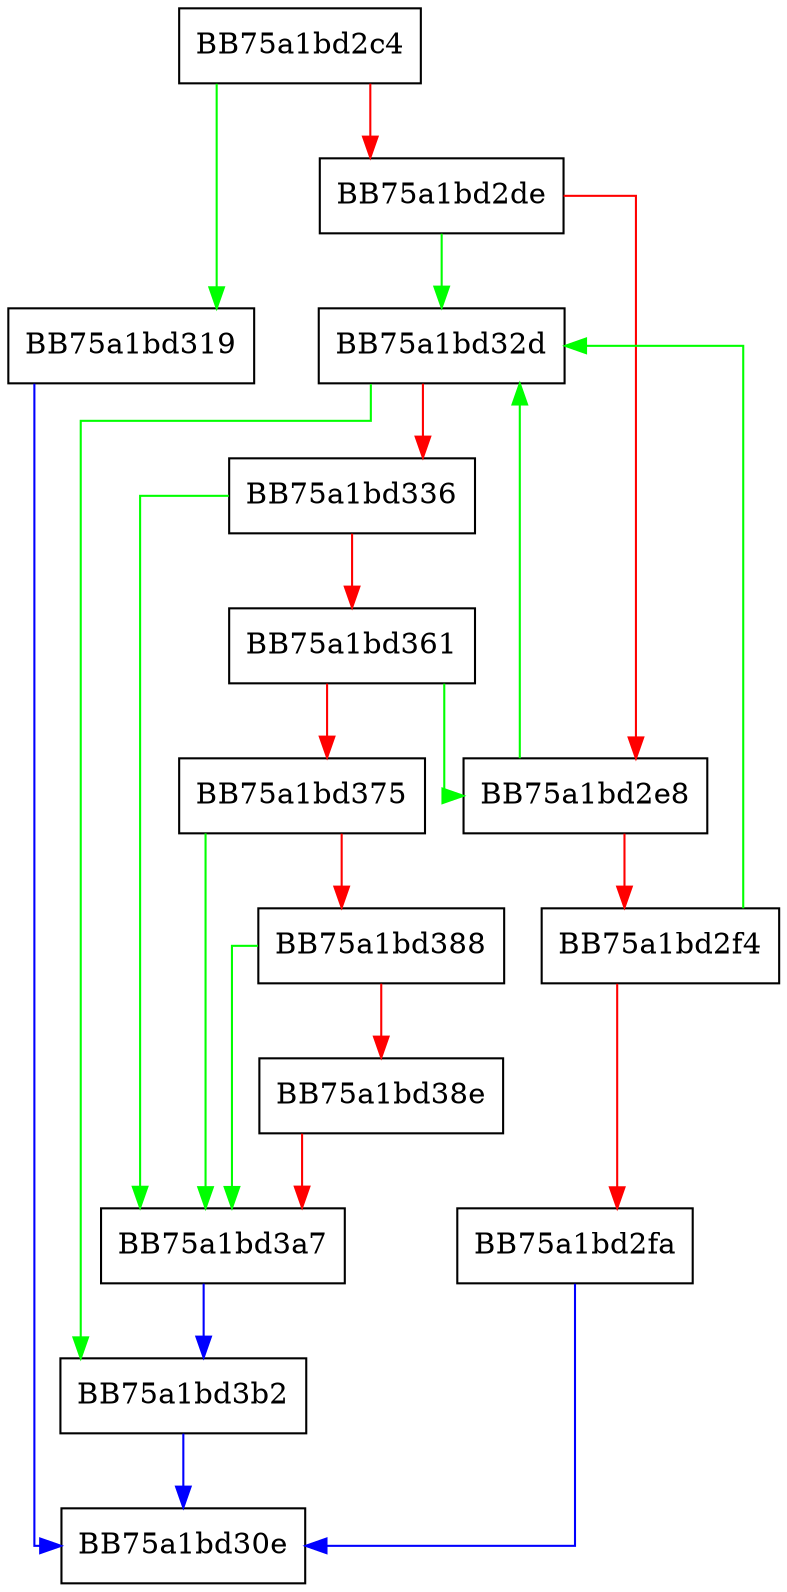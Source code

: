 digraph swf_getbyte {
  node [shape="box"];
  graph [splines=ortho];
  BB75a1bd2c4 -> BB75a1bd319 [color="green"];
  BB75a1bd2c4 -> BB75a1bd2de [color="red"];
  BB75a1bd2de -> BB75a1bd32d [color="green"];
  BB75a1bd2de -> BB75a1bd2e8 [color="red"];
  BB75a1bd2e8 -> BB75a1bd32d [color="green"];
  BB75a1bd2e8 -> BB75a1bd2f4 [color="red"];
  BB75a1bd2f4 -> BB75a1bd32d [color="green"];
  BB75a1bd2f4 -> BB75a1bd2fa [color="red"];
  BB75a1bd2fa -> BB75a1bd30e [color="blue"];
  BB75a1bd319 -> BB75a1bd30e [color="blue"];
  BB75a1bd32d -> BB75a1bd3b2 [color="green"];
  BB75a1bd32d -> BB75a1bd336 [color="red"];
  BB75a1bd336 -> BB75a1bd3a7 [color="green"];
  BB75a1bd336 -> BB75a1bd361 [color="red"];
  BB75a1bd361 -> BB75a1bd2e8 [color="green"];
  BB75a1bd361 -> BB75a1bd375 [color="red"];
  BB75a1bd375 -> BB75a1bd3a7 [color="green"];
  BB75a1bd375 -> BB75a1bd388 [color="red"];
  BB75a1bd388 -> BB75a1bd3a7 [color="green"];
  BB75a1bd388 -> BB75a1bd38e [color="red"];
  BB75a1bd38e -> BB75a1bd3a7 [color="red"];
  BB75a1bd3a7 -> BB75a1bd3b2 [color="blue"];
  BB75a1bd3b2 -> BB75a1bd30e [color="blue"];
}